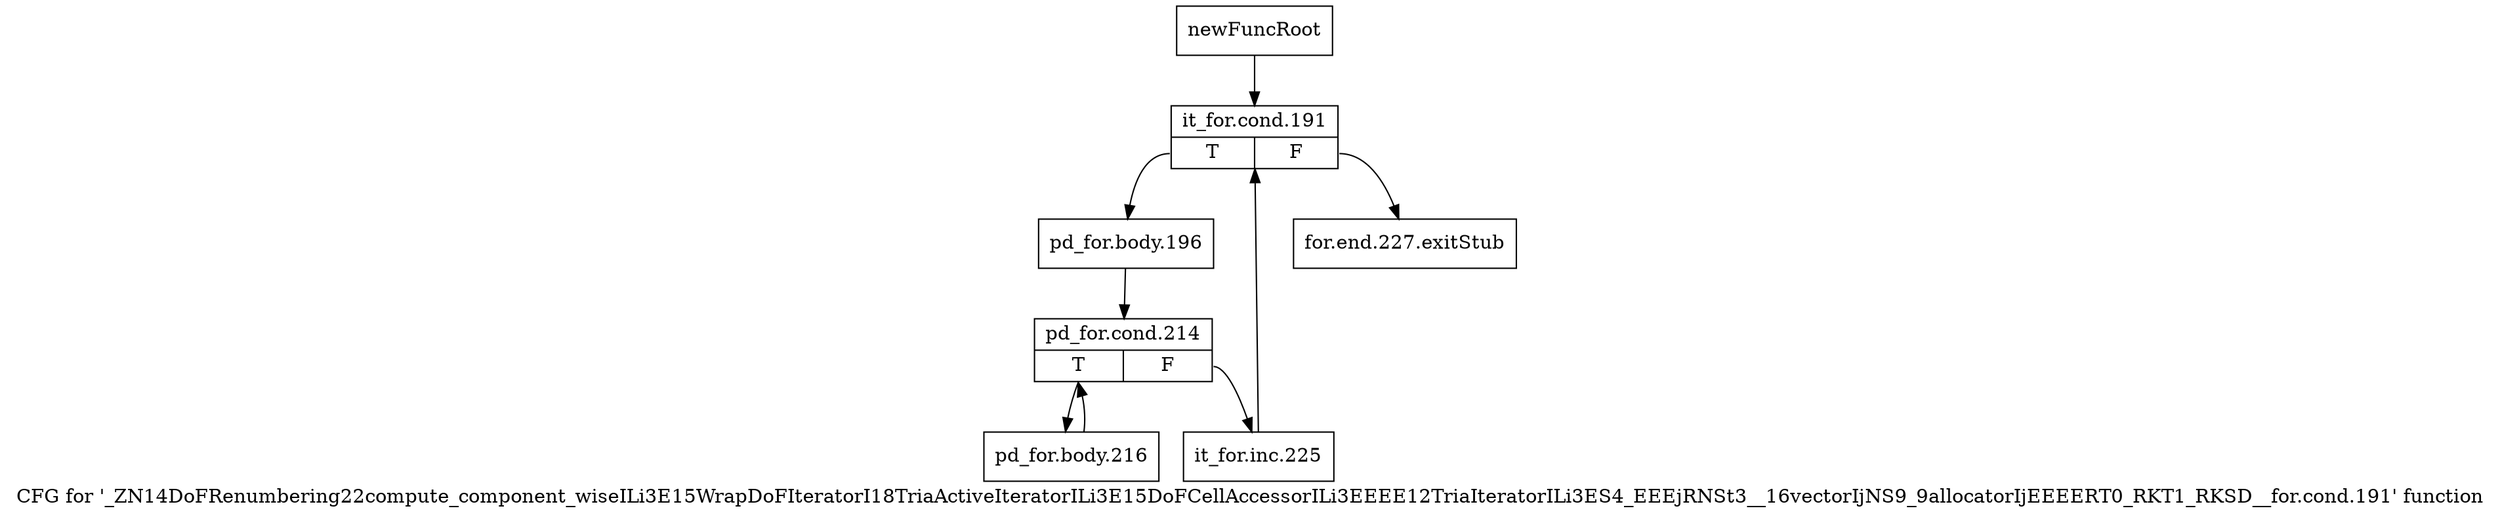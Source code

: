 digraph "CFG for '_ZN14DoFRenumbering22compute_component_wiseILi3E15WrapDoFIteratorI18TriaActiveIteratorILi3E15DoFCellAccessorILi3EEEE12TriaIteratorILi3ES4_EEEjRNSt3__16vectorIjNS9_9allocatorIjEEEERT0_RKT1_RKSD__for.cond.191' function" {
	label="CFG for '_ZN14DoFRenumbering22compute_component_wiseILi3E15WrapDoFIteratorI18TriaActiveIteratorILi3E15DoFCellAccessorILi3EEEE12TriaIteratorILi3ES4_EEEjRNSt3__16vectorIjNS9_9allocatorIjEEEERT0_RKT1_RKSD__for.cond.191' function";

	Node0x8f70020 [shape=record,label="{newFuncRoot}"];
	Node0x8f70020 -> Node0x8f70420;
	Node0x8f703d0 [shape=record,label="{for.end.227.exitStub}"];
	Node0x8f70420 [shape=record,label="{it_for.cond.191|{<s0>T|<s1>F}}"];
	Node0x8f70420:s0 -> Node0x8f70470;
	Node0x8f70420:s1 -> Node0x8f703d0;
	Node0x8f70470 [shape=record,label="{pd_for.body.196}"];
	Node0x8f70470 -> Node0x8f704c0;
	Node0x8f704c0 [shape=record,label="{pd_for.cond.214|{<s0>T|<s1>F}}"];
	Node0x8f704c0:s0 -> Node0x8f70560;
	Node0x8f704c0:s1 -> Node0x8f70510;
	Node0x8f70510 [shape=record,label="{it_for.inc.225}"];
	Node0x8f70510 -> Node0x8f70420;
	Node0x8f70560 [shape=record,label="{pd_for.body.216}"];
	Node0x8f70560 -> Node0x8f704c0;
}
